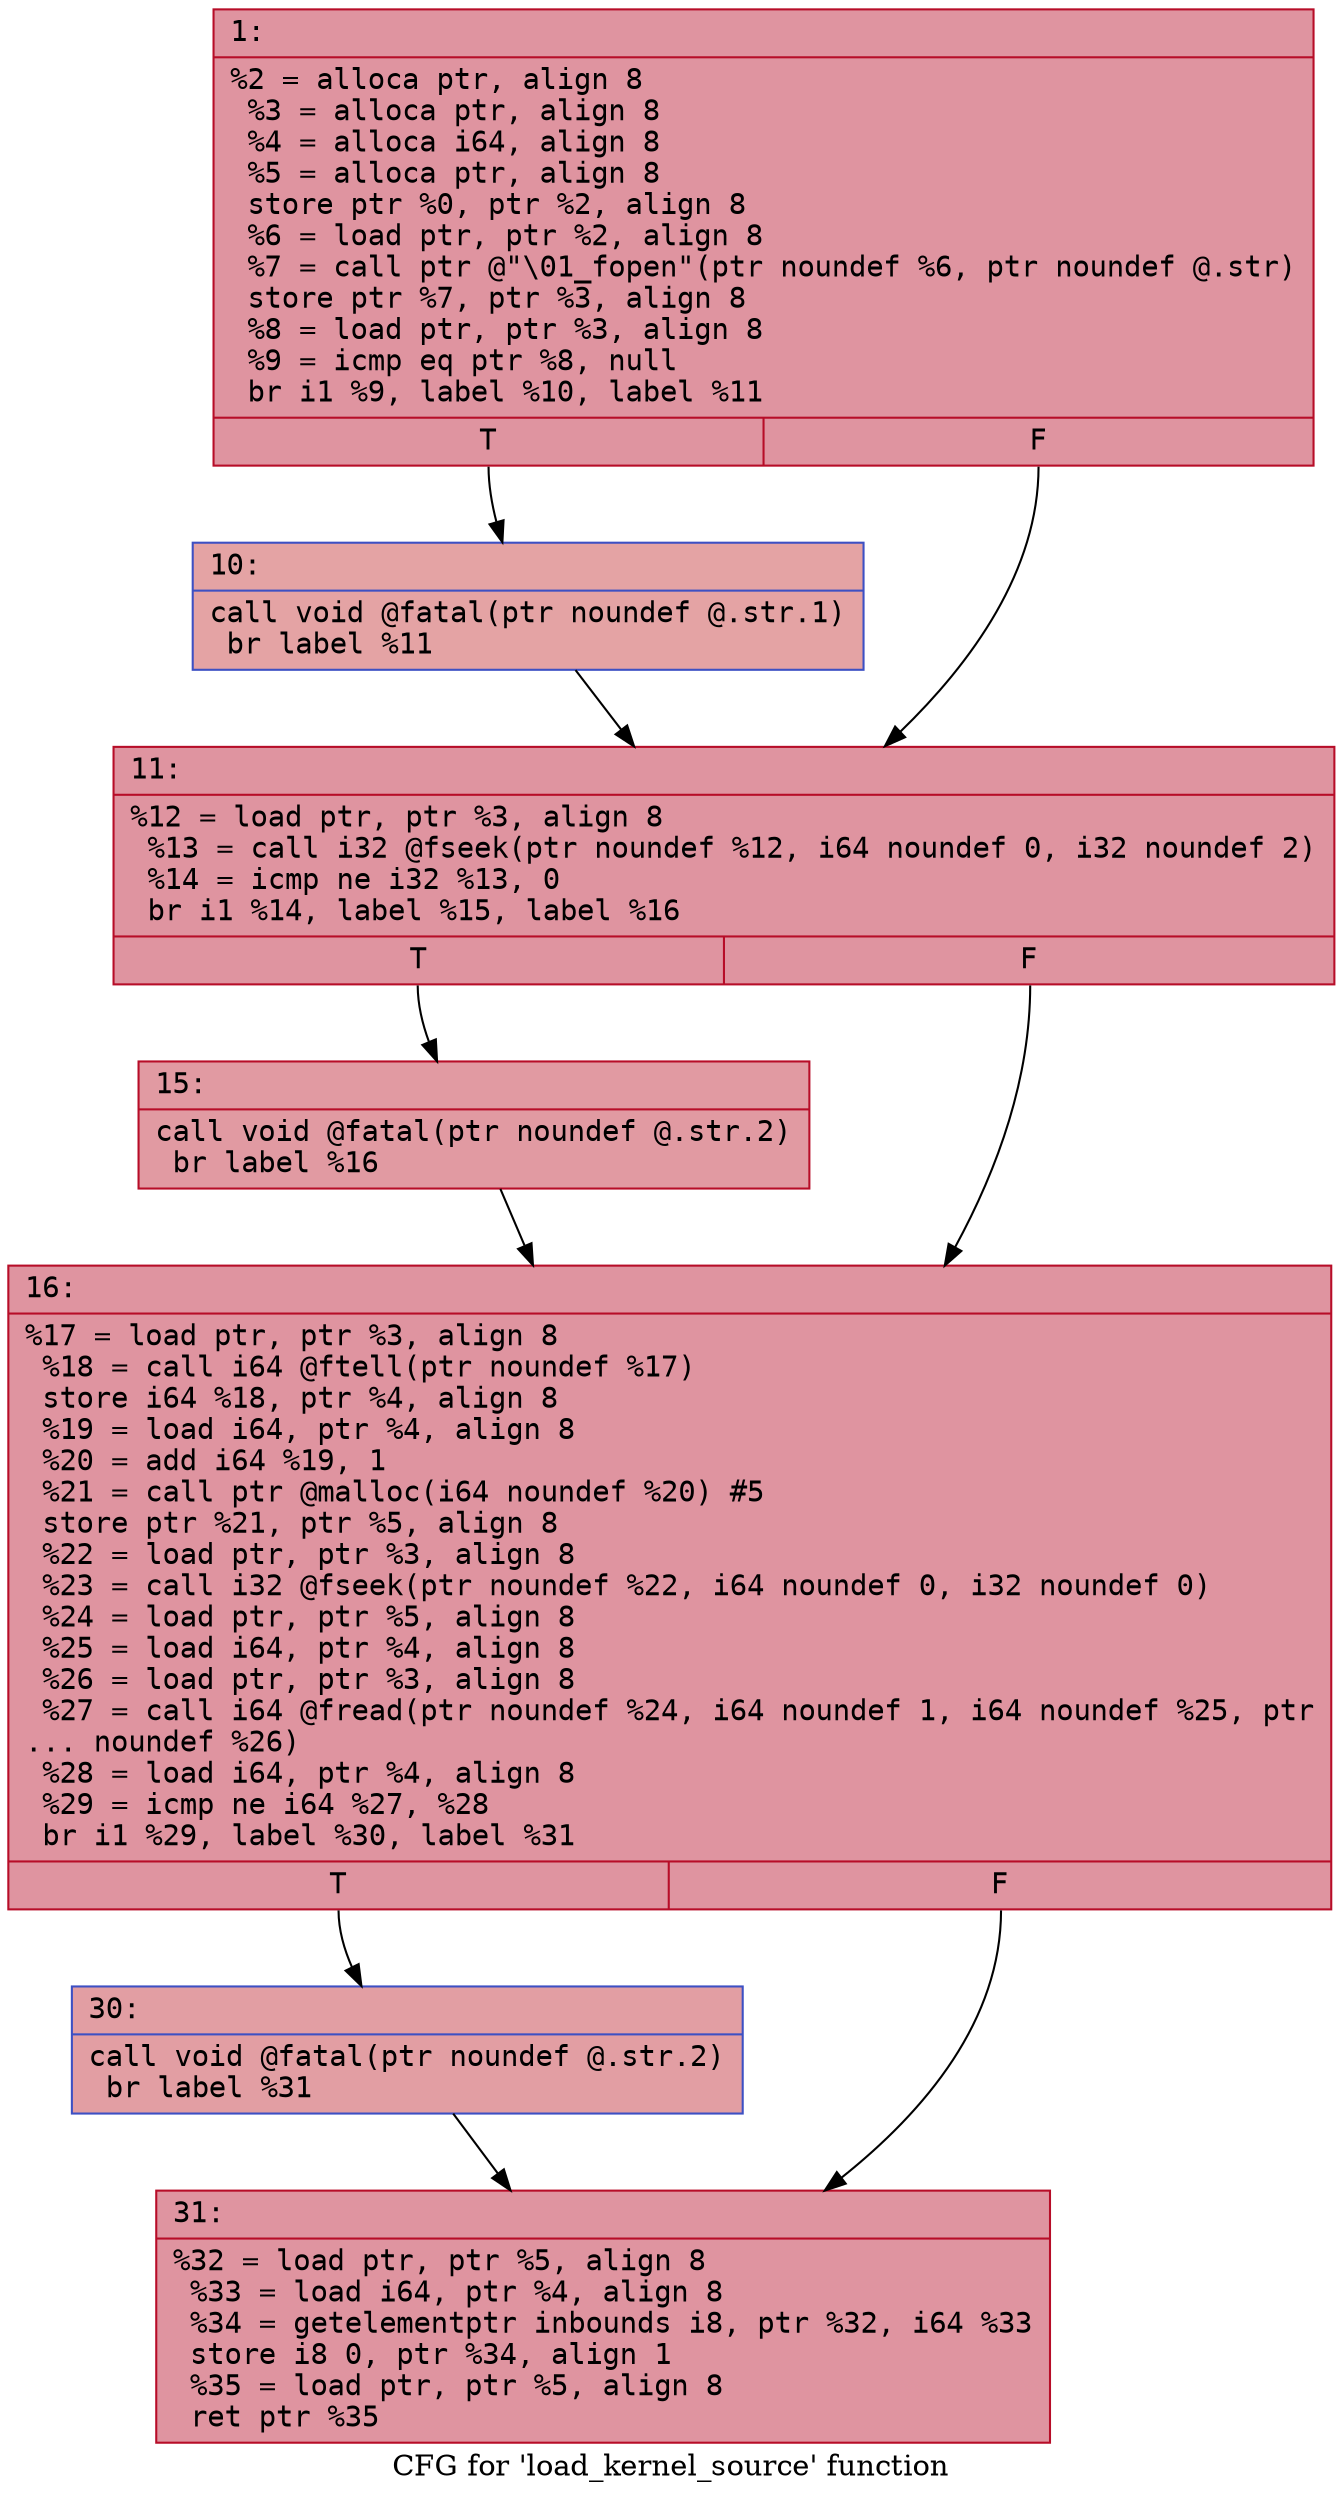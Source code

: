 digraph "CFG for 'load_kernel_source' function" {
	label="CFG for 'load_kernel_source' function";

	Node0x600000a5df90 [shape=record,color="#b70d28ff", style=filled, fillcolor="#b70d2870" fontname="Courier",label="{1:\l|  %2 = alloca ptr, align 8\l  %3 = alloca ptr, align 8\l  %4 = alloca i64, align 8\l  %5 = alloca ptr, align 8\l  store ptr %0, ptr %2, align 8\l  %6 = load ptr, ptr %2, align 8\l  %7 = call ptr @\"\\01_fopen\"(ptr noundef %6, ptr noundef @.str)\l  store ptr %7, ptr %3, align 8\l  %8 = load ptr, ptr %3, align 8\l  %9 = icmp eq ptr %8, null\l  br i1 %9, label %10, label %11\l|{<s0>T|<s1>F}}"];
	Node0x600000a5df90:s0 -> Node0x600000a5dfe0[tooltip="1 -> 10\nProbability 37.50%" ];
	Node0x600000a5df90:s1 -> Node0x600000a5e030[tooltip="1 -> 11\nProbability 62.50%" ];
	Node0x600000a5dfe0 [shape=record,color="#3d50c3ff", style=filled, fillcolor="#c32e3170" fontname="Courier",label="{10:\l|  call void @fatal(ptr noundef @.str.1)\l  br label %11\l}"];
	Node0x600000a5dfe0 -> Node0x600000a5e030[tooltip="10 -> 11\nProbability 100.00%" ];
	Node0x600000a5e030 [shape=record,color="#b70d28ff", style=filled, fillcolor="#b70d2870" fontname="Courier",label="{11:\l|  %12 = load ptr, ptr %3, align 8\l  %13 = call i32 @fseek(ptr noundef %12, i64 noundef 0, i32 noundef 2)\l  %14 = icmp ne i32 %13, 0\l  br i1 %14, label %15, label %16\l|{<s0>T|<s1>F}}"];
	Node0x600000a5e030:s0 -> Node0x600000a5e080[tooltip="11 -> 15\nProbability 62.50%" ];
	Node0x600000a5e030:s1 -> Node0x600000a5e0d0[tooltip="11 -> 16\nProbability 37.50%" ];
	Node0x600000a5e080 [shape=record,color="#b70d28ff", style=filled, fillcolor="#bb1b2c70" fontname="Courier",label="{15:\l|  call void @fatal(ptr noundef @.str.2)\l  br label %16\l}"];
	Node0x600000a5e080 -> Node0x600000a5e0d0[tooltip="15 -> 16\nProbability 100.00%" ];
	Node0x600000a5e0d0 [shape=record,color="#b70d28ff", style=filled, fillcolor="#b70d2870" fontname="Courier",label="{16:\l|  %17 = load ptr, ptr %3, align 8\l  %18 = call i64 @ftell(ptr noundef %17)\l  store i64 %18, ptr %4, align 8\l  %19 = load i64, ptr %4, align 8\l  %20 = add i64 %19, 1\l  %21 = call ptr @malloc(i64 noundef %20) #5\l  store ptr %21, ptr %5, align 8\l  %22 = load ptr, ptr %3, align 8\l  %23 = call i32 @fseek(ptr noundef %22, i64 noundef 0, i32 noundef 0)\l  %24 = load ptr, ptr %5, align 8\l  %25 = load i64, ptr %4, align 8\l  %26 = load ptr, ptr %3, align 8\l  %27 = call i64 @fread(ptr noundef %24, i64 noundef 1, i64 noundef %25, ptr\l... noundef %26)\l  %28 = load i64, ptr %4, align 8\l  %29 = icmp ne i64 %27, %28\l  br i1 %29, label %30, label %31\l|{<s0>T|<s1>F}}"];
	Node0x600000a5e0d0:s0 -> Node0x600000a5e120[tooltip="16 -> 30\nProbability 50.00%" ];
	Node0x600000a5e0d0:s1 -> Node0x600000a5e170[tooltip="16 -> 31\nProbability 50.00%" ];
	Node0x600000a5e120 [shape=record,color="#3d50c3ff", style=filled, fillcolor="#be242e70" fontname="Courier",label="{30:\l|  call void @fatal(ptr noundef @.str.2)\l  br label %31\l}"];
	Node0x600000a5e120 -> Node0x600000a5e170[tooltip="30 -> 31\nProbability 100.00%" ];
	Node0x600000a5e170 [shape=record,color="#b70d28ff", style=filled, fillcolor="#b70d2870" fontname="Courier",label="{31:\l|  %32 = load ptr, ptr %5, align 8\l  %33 = load i64, ptr %4, align 8\l  %34 = getelementptr inbounds i8, ptr %32, i64 %33\l  store i8 0, ptr %34, align 1\l  %35 = load ptr, ptr %5, align 8\l  ret ptr %35\l}"];
}
